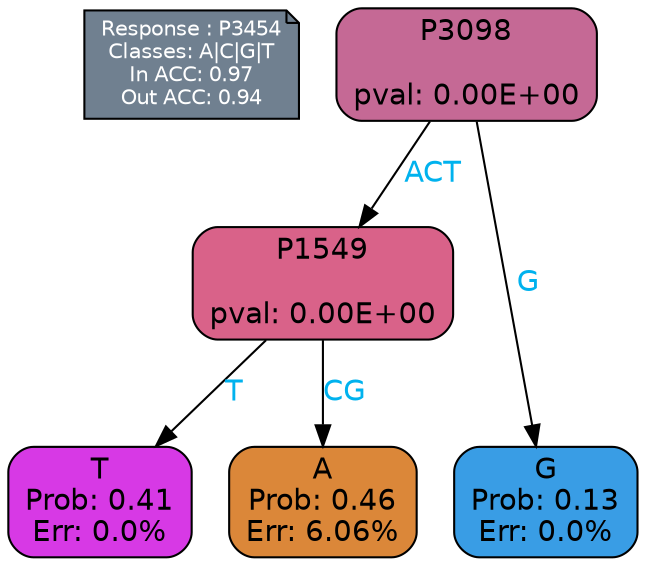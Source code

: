 digraph Tree {
node [shape=box, style="filled, rounded", color="black", fontname=helvetica] ;
graph [ranksep=equally, splines=polylines, bgcolor=transparent, dpi=600] ;
edge [fontname=helvetica] ;
LEGEND [label="Response : P3454
Classes: A|C|G|T
In ACC: 0.97
Out ACC: 0.94
",shape=note,align=left,style=filled,fillcolor="slategray",fontcolor="white",fontsize=10];1 [label="P3098

pval: 0.00E+00", fillcolor="#c56995"] ;
2 [label="P1549

pval: 0.00E+00", fillcolor="#d96289"] ;
3 [label="T
Prob: 0.41
Err: 0.0%", fillcolor="#d739e5"] ;
4 [label="A
Prob: 0.46
Err: 6.06%", fillcolor="#db8739"] ;
5 [label="G
Prob: 0.13
Err: 0.0%", fillcolor="#399de5"] ;
1 -> 2 [label="ACT",fontcolor=deepskyblue2] ;
1 -> 5 [label="G",fontcolor=deepskyblue2] ;
2 -> 3 [label="T",fontcolor=deepskyblue2] ;
2 -> 4 [label="CG",fontcolor=deepskyblue2] ;
{rank = same; 3;4;5;}{rank = same; LEGEND;1;}}